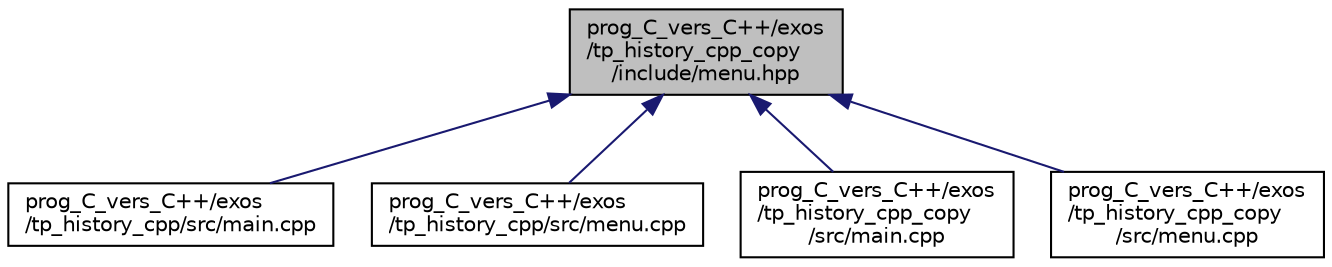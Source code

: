 digraph "prog_C_vers_C++/exos/tp_history_cpp_copy/include/menu.hpp"
{
  edge [fontname="Helvetica",fontsize="10",labelfontname="Helvetica",labelfontsize="10"];
  node [fontname="Helvetica",fontsize="10",shape=record];
  Node3 [label="prog_C_vers_C++/exos\l/tp_history_cpp_copy\l/include/menu.hpp",height=0.2,width=0.4,color="black", fillcolor="grey75", style="filled", fontcolor="black"];
  Node3 -> Node4 [dir="back",color="midnightblue",fontsize="10",style="solid"];
  Node4 [label="prog_C_vers_C++/exos\l/tp_history_cpp/src/main.cpp",height=0.2,width=0.4,color="black", fillcolor="white", style="filled",URL="$exos_2tp__history__cpp_2src_2main_8cpp.html"];
  Node3 -> Node5 [dir="back",color="midnightblue",fontsize="10",style="solid"];
  Node5 [label="prog_C_vers_C++/exos\l/tp_history_cpp/src/menu.cpp",height=0.2,width=0.4,color="black", fillcolor="white", style="filled",URL="$src_2menu_8cpp.html"];
  Node3 -> Node6 [dir="back",color="midnightblue",fontsize="10",style="solid"];
  Node6 [label="prog_C_vers_C++/exos\l/tp_history_cpp_copy\l/src/main.cpp",height=0.2,width=0.4,color="black", fillcolor="white", style="filled",URL="$exos_2tp__history__cpp__copy_2src_2main_8cpp.html"];
  Node3 -> Node7 [dir="back",color="midnightblue",fontsize="10",style="solid"];
  Node7 [label="prog_C_vers_C++/exos\l/tp_history_cpp_copy\l/src/menu.cpp",height=0.2,width=0.4,color="black", fillcolor="white", style="filled",URL="$copy_2src_2menu_8cpp.html"];
}

